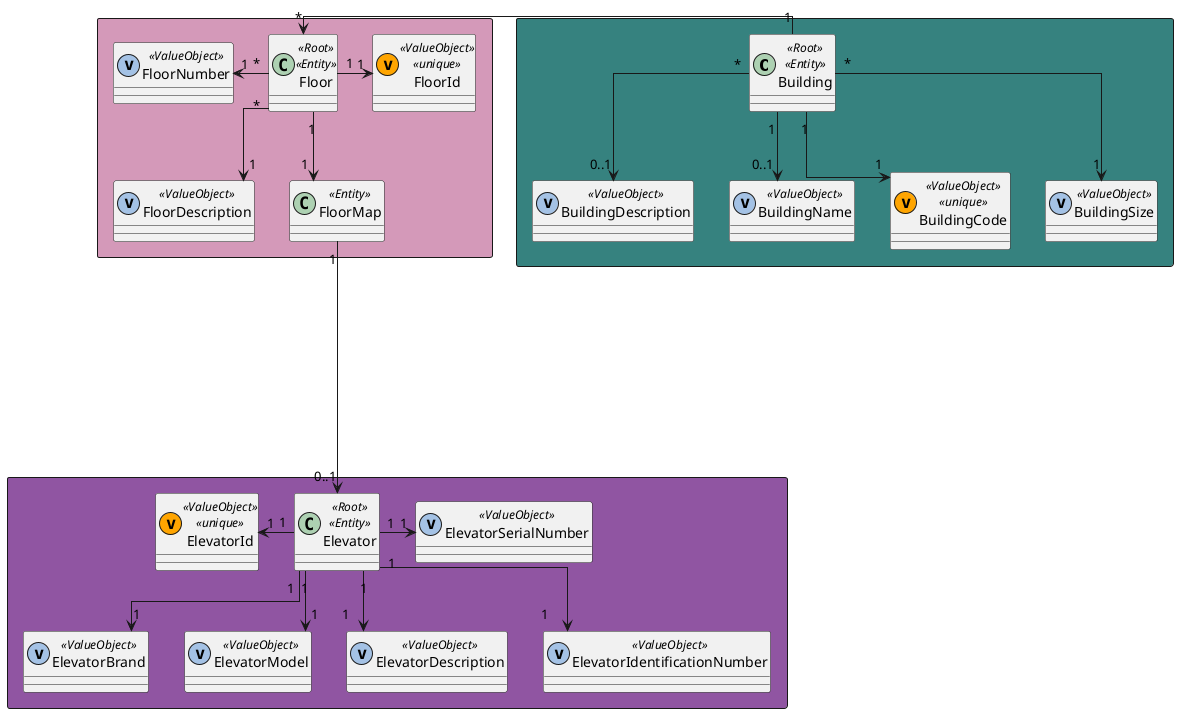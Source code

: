 @startuml domain

skinparam linetype ortho

'========================================================
rectangle #36827F{
class Building  << Root >> << Entity >>
class BuildingDescription  << (v,#A4C2E5) ValueObject >>
class BuildingName  << (v,#A4C2E5) ValueObject >>
class BuildingCode  << (v,orange) ValueObject >> << unique >>
class BuildingSize  << (v,#A4C2E5) ValueObject >>
}

'========================================================
rectangle #9055A2{
class Elevator  << Root >> << Entity >>
class ElevatorId  << (v,orange) ValueObject >> << unique >>
class ElevatorBrand << (v,#A4C2E5) ValueObject >>
class ElevatorModel << (v,#A4C2E5) ValueObject >>
class ElevatorDescription << (v,#A4C2E5) ValueObject >>
class ElevatorIdentificationNumber << (v,#A4C2E5) ValueObject >>
class ElevatorSerialNumber << (v,#A4C2E5) ValueObject >>

}

'========================================================
rectangle #D499B9{
class Floor  << Root >> << Entity >>
class FloorId  << (v,orange) ValueObject >> << unique >>
class FloorDescription  << (v,#A4C2E5) ValueObject >>
class FloorMap  << Entity >>
class FloorNumber << (v,#A4C2E5) ValueObject >>
}

'========================================================

Elevator "1"--l>"1" ElevatorId
Elevator "1"-->"1" ElevatorBrand
Elevator "1"-->"1" ElevatorModel
Elevator "1"-->"1" ElevatorIdentificationNumber
Elevator "1"-->"1" ElevatorDescription
Elevator "1"--r>"1" ElevatorSerialNumber

Building "1"->"*" Floor
Building "*"-->"0..1" BuildingDescription
Building "1"-->"0..1" BuildingName
Building "*"-->"1" BuildingSize
Building "1"-->"1" BuildingCode

Floor "1"-d->"1" FloorMap
Floor "*"-u>"1" FloorNumber
Floor "*"-->"1" FloorDescription
Floor "1" -> "1" FloorId

FloorMap "1"-d---->"0..1" Elevator

@enduml